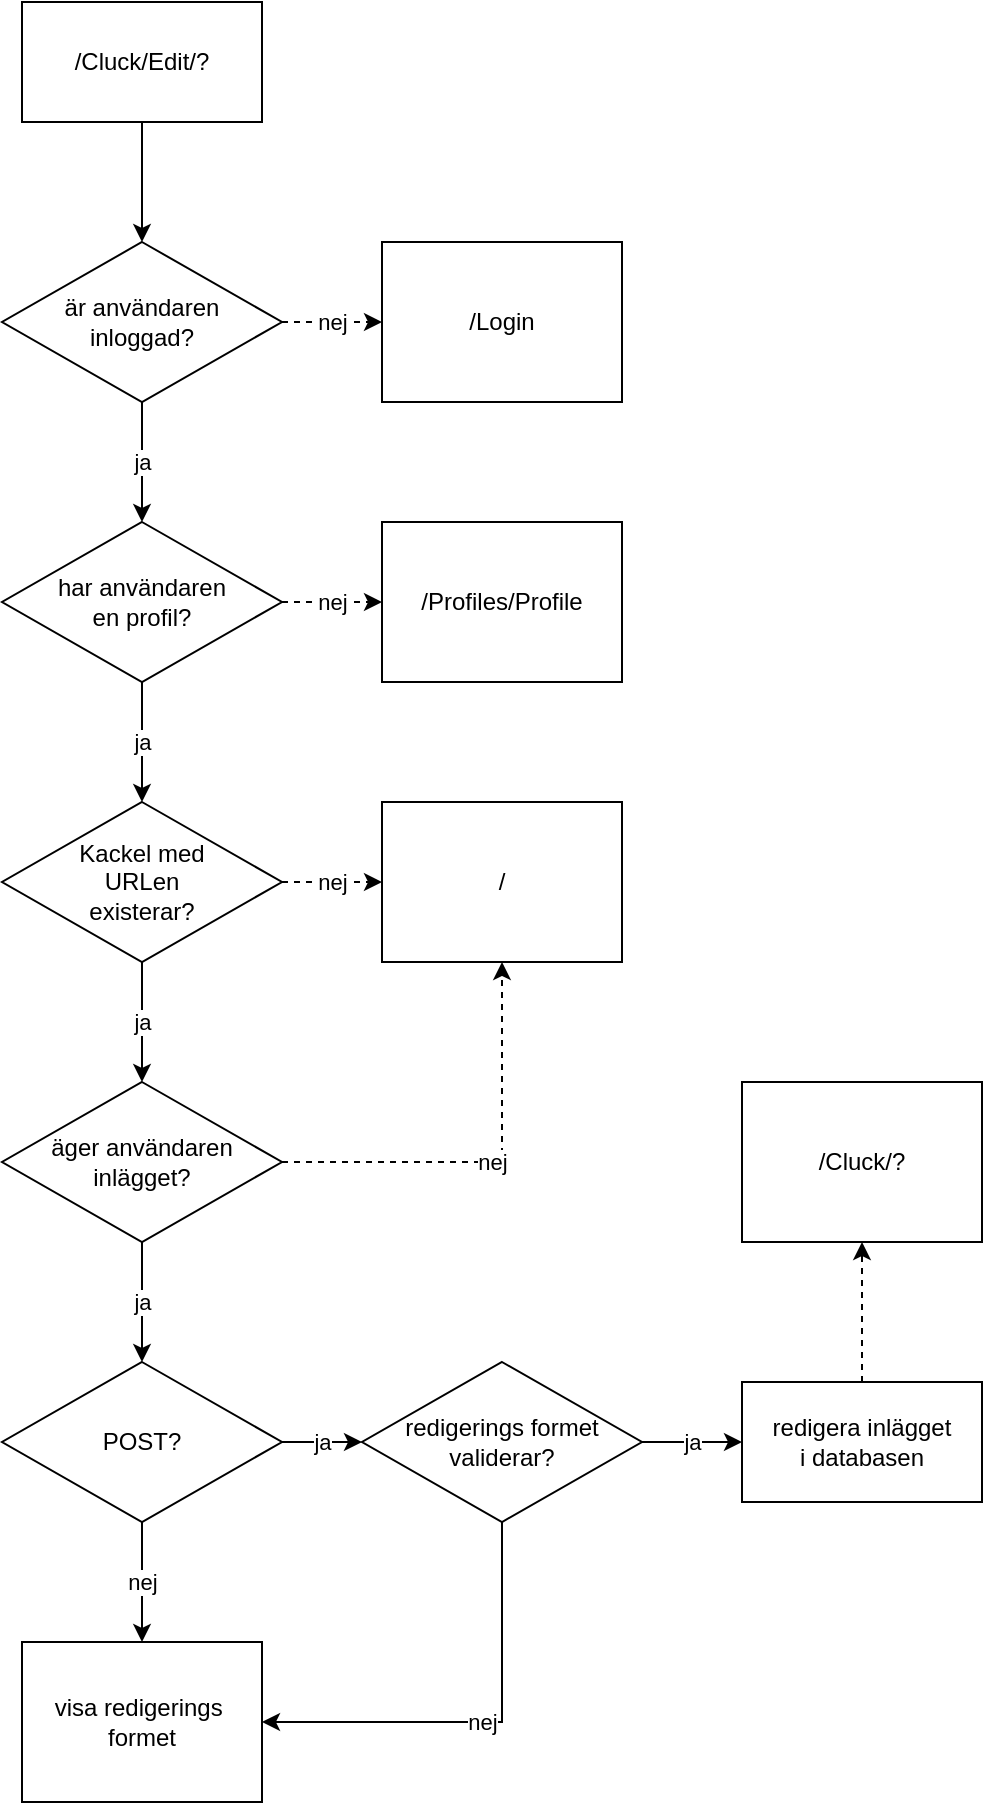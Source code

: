 <mxfile version="14.4.9" type="github">
  <diagram id="PE5mzT3eTdjmM7Ik48Rb" name="Page-1">
    <mxGraphModel dx="1185" dy="672" grid="1" gridSize="10" guides="1" tooltips="1" connect="1" arrows="1" fold="1" page="1" pageScale="1" pageWidth="2000" pageHeight="2000" math="0" shadow="0">
      <root>
        <mxCell id="0" />
        <mxCell id="1" parent="0" />
        <mxCell id="SbKnpJZ60E9_3qkPgTeu-23" value="" style="edgeStyle=orthogonalEdgeStyle;rounded=0;orthogonalLoop=1;jettySize=auto;html=1;" edge="1" parent="1" source="SbKnpJZ60E9_3qkPgTeu-1" target="SbKnpJZ60E9_3qkPgTeu-4">
          <mxGeometry relative="1" as="geometry" />
        </mxCell>
        <mxCell id="SbKnpJZ60E9_3qkPgTeu-1" value="/Cluck/Edit/?" style="rounded=0;whiteSpace=wrap;html=1;" vertex="1" parent="1">
          <mxGeometry x="40" y="40" width="120" height="60" as="geometry" />
        </mxCell>
        <mxCell id="SbKnpJZ60E9_3qkPgTeu-18" value="nej" style="edgeStyle=orthogonalEdgeStyle;rounded=0;orthogonalLoop=1;jettySize=auto;html=1;dashed=1;" edge="1" parent="1" source="SbKnpJZ60E9_3qkPgTeu-2" target="SbKnpJZ60E9_3qkPgTeu-17">
          <mxGeometry relative="1" as="geometry" />
        </mxCell>
        <mxCell id="SbKnpJZ60E9_3qkPgTeu-25" value="ja" style="edgeStyle=orthogonalEdgeStyle;rounded=0;orthogonalLoop=1;jettySize=auto;html=1;" edge="1" parent="1" source="SbKnpJZ60E9_3qkPgTeu-2" target="SbKnpJZ60E9_3qkPgTeu-8">
          <mxGeometry relative="1" as="geometry" />
        </mxCell>
        <mxCell id="SbKnpJZ60E9_3qkPgTeu-2" value="Kackel med&lt;br&gt;URLen&lt;br&gt;existerar?" style="rhombus;whiteSpace=wrap;html=1;rounded=0;" vertex="1" parent="1">
          <mxGeometry x="30" y="440" width="140" height="80" as="geometry" />
        </mxCell>
        <mxCell id="SbKnpJZ60E9_3qkPgTeu-7" value="ja" style="edgeStyle=orthogonalEdgeStyle;rounded=0;orthogonalLoop=1;jettySize=auto;html=1;" edge="1" parent="1" source="SbKnpJZ60E9_3qkPgTeu-4" target="SbKnpJZ60E9_3qkPgTeu-6">
          <mxGeometry relative="1" as="geometry" />
        </mxCell>
        <mxCell id="SbKnpJZ60E9_3qkPgTeu-20" value="nej" style="edgeStyle=orthogonalEdgeStyle;rounded=0;orthogonalLoop=1;jettySize=auto;html=1;dashed=1;" edge="1" parent="1" source="SbKnpJZ60E9_3qkPgTeu-4" target="SbKnpJZ60E9_3qkPgTeu-19">
          <mxGeometry relative="1" as="geometry" />
        </mxCell>
        <mxCell id="SbKnpJZ60E9_3qkPgTeu-4" value="är användaren&lt;br&gt;inloggad?" style="rhombus;whiteSpace=wrap;html=1;rounded=0;" vertex="1" parent="1">
          <mxGeometry x="30" y="160" width="140" height="80" as="geometry" />
        </mxCell>
        <mxCell id="SbKnpJZ60E9_3qkPgTeu-22" value="nej" style="edgeStyle=orthogonalEdgeStyle;rounded=0;orthogonalLoop=1;jettySize=auto;html=1;dashed=1;" edge="1" parent="1" source="SbKnpJZ60E9_3qkPgTeu-6" target="SbKnpJZ60E9_3qkPgTeu-21">
          <mxGeometry relative="1" as="geometry" />
        </mxCell>
        <mxCell id="SbKnpJZ60E9_3qkPgTeu-24" value="ja" style="edgeStyle=orthogonalEdgeStyle;rounded=0;orthogonalLoop=1;jettySize=auto;html=1;" edge="1" parent="1" source="SbKnpJZ60E9_3qkPgTeu-6" target="SbKnpJZ60E9_3qkPgTeu-2">
          <mxGeometry relative="1" as="geometry" />
        </mxCell>
        <mxCell id="SbKnpJZ60E9_3qkPgTeu-6" value="har användaren&lt;br&gt;en profil?" style="rhombus;whiteSpace=wrap;html=1;rounded=0;" vertex="1" parent="1">
          <mxGeometry x="30" y="300" width="140" height="80" as="geometry" />
        </mxCell>
        <mxCell id="SbKnpJZ60E9_3qkPgTeu-11" value="ja" style="edgeStyle=orthogonalEdgeStyle;rounded=0;orthogonalLoop=1;jettySize=auto;html=1;" edge="1" parent="1" source="SbKnpJZ60E9_3qkPgTeu-8" target="SbKnpJZ60E9_3qkPgTeu-10">
          <mxGeometry relative="1" as="geometry" />
        </mxCell>
        <mxCell id="SbKnpJZ60E9_3qkPgTeu-26" value="nej" style="edgeStyle=orthogonalEdgeStyle;rounded=0;orthogonalLoop=1;jettySize=auto;html=1;entryX=0.5;entryY=1;entryDx=0;entryDy=0;dashed=1;" edge="1" parent="1" source="SbKnpJZ60E9_3qkPgTeu-8" target="SbKnpJZ60E9_3qkPgTeu-17">
          <mxGeometry relative="1" as="geometry" />
        </mxCell>
        <mxCell id="SbKnpJZ60E9_3qkPgTeu-8" value="äger användaren&lt;br&gt;inlägget?" style="rhombus;whiteSpace=wrap;html=1;rounded=0;" vertex="1" parent="1">
          <mxGeometry x="30" y="580" width="140" height="80" as="geometry" />
        </mxCell>
        <mxCell id="SbKnpJZ60E9_3qkPgTeu-13" value="ja" style="edgeStyle=orthogonalEdgeStyle;rounded=0;orthogonalLoop=1;jettySize=auto;html=1;" edge="1" parent="1" source="SbKnpJZ60E9_3qkPgTeu-10" target="SbKnpJZ60E9_3qkPgTeu-12">
          <mxGeometry relative="1" as="geometry" />
        </mxCell>
        <mxCell id="SbKnpJZ60E9_3qkPgTeu-15" value="nej" style="edgeStyle=orthogonalEdgeStyle;rounded=0;orthogonalLoop=1;jettySize=auto;html=1;" edge="1" parent="1" source="SbKnpJZ60E9_3qkPgTeu-10" target="SbKnpJZ60E9_3qkPgTeu-14">
          <mxGeometry relative="1" as="geometry" />
        </mxCell>
        <mxCell id="SbKnpJZ60E9_3qkPgTeu-10" value="POST?" style="rhombus;whiteSpace=wrap;html=1;rounded=0;" vertex="1" parent="1">
          <mxGeometry x="30" y="720" width="140" height="80" as="geometry" />
        </mxCell>
        <mxCell id="SbKnpJZ60E9_3qkPgTeu-16" value="nej" style="edgeStyle=orthogonalEdgeStyle;rounded=0;orthogonalLoop=1;jettySize=auto;html=1;entryX=1;entryY=0.5;entryDx=0;entryDy=0;" edge="1" parent="1" source="SbKnpJZ60E9_3qkPgTeu-12" target="SbKnpJZ60E9_3qkPgTeu-14">
          <mxGeometry relative="1" as="geometry">
            <Array as="points">
              <mxPoint x="280" y="900" />
            </Array>
          </mxGeometry>
        </mxCell>
        <mxCell id="SbKnpJZ60E9_3qkPgTeu-28" value="ja" style="edgeStyle=orthogonalEdgeStyle;rounded=0;orthogonalLoop=1;jettySize=auto;html=1;" edge="1" parent="1" source="SbKnpJZ60E9_3qkPgTeu-12" target="SbKnpJZ60E9_3qkPgTeu-27">
          <mxGeometry relative="1" as="geometry" />
        </mxCell>
        <mxCell id="SbKnpJZ60E9_3qkPgTeu-12" value="redigerings formet&lt;br&gt;validerar?" style="rhombus;whiteSpace=wrap;html=1;rounded=0;" vertex="1" parent="1">
          <mxGeometry x="210" y="720" width="140" height="80" as="geometry" />
        </mxCell>
        <mxCell id="SbKnpJZ60E9_3qkPgTeu-14" value="visa redigerings&amp;nbsp;&lt;br&gt;formet" style="whiteSpace=wrap;html=1;rounded=0;" vertex="1" parent="1">
          <mxGeometry x="40" y="860" width="120" height="80" as="geometry" />
        </mxCell>
        <mxCell id="SbKnpJZ60E9_3qkPgTeu-17" value="/" style="whiteSpace=wrap;html=1;rounded=0;" vertex="1" parent="1">
          <mxGeometry x="220" y="440" width="120" height="80" as="geometry" />
        </mxCell>
        <mxCell id="SbKnpJZ60E9_3qkPgTeu-19" value="/Login" style="whiteSpace=wrap;html=1;rounded=0;" vertex="1" parent="1">
          <mxGeometry x="220" y="160" width="120" height="80" as="geometry" />
        </mxCell>
        <mxCell id="SbKnpJZ60E9_3qkPgTeu-21" value="/Profiles/Profile" style="whiteSpace=wrap;html=1;rounded=0;" vertex="1" parent="1">
          <mxGeometry x="220" y="300" width="120" height="80" as="geometry" />
        </mxCell>
        <mxCell id="SbKnpJZ60E9_3qkPgTeu-30" value="" style="edgeStyle=orthogonalEdgeStyle;rounded=0;orthogonalLoop=1;jettySize=auto;html=1;dashed=1;" edge="1" parent="1" source="SbKnpJZ60E9_3qkPgTeu-27" target="SbKnpJZ60E9_3qkPgTeu-29">
          <mxGeometry relative="1" as="geometry" />
        </mxCell>
        <mxCell id="SbKnpJZ60E9_3qkPgTeu-27" value="redigera inlägget&lt;br&gt;i databasen" style="whiteSpace=wrap;html=1;rounded=0;" vertex="1" parent="1">
          <mxGeometry x="400" y="730" width="120" height="60" as="geometry" />
        </mxCell>
        <mxCell id="SbKnpJZ60E9_3qkPgTeu-29" value="/Cluck/?" style="whiteSpace=wrap;html=1;rounded=0;" vertex="1" parent="1">
          <mxGeometry x="400" y="580" width="120" height="80" as="geometry" />
        </mxCell>
      </root>
    </mxGraphModel>
  </diagram>
</mxfile>
